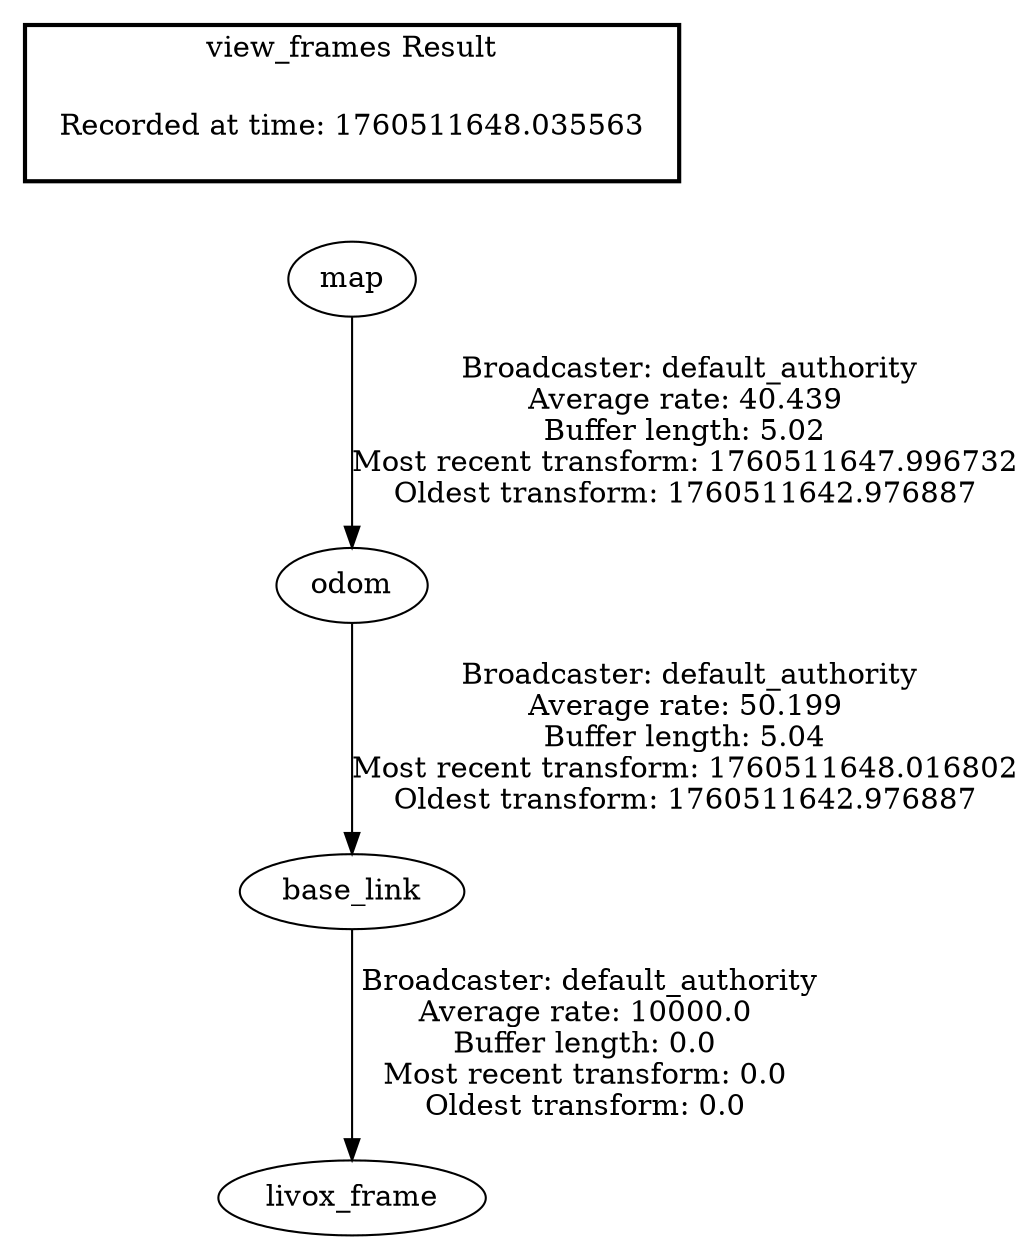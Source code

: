 digraph G {
"odom" -> "base_link"[label=" Broadcaster: default_authority\nAverage rate: 50.199\nBuffer length: 5.04\nMost recent transform: 1760511648.016802\nOldest transform: 1760511642.976887\n"];
"map" -> "odom"[label=" Broadcaster: default_authority\nAverage rate: 40.439\nBuffer length: 5.02\nMost recent transform: 1760511647.996732\nOldest transform: 1760511642.976887\n"];
"base_link" -> "livox_frame"[label=" Broadcaster: default_authority\nAverage rate: 10000.0\nBuffer length: 0.0\nMost recent transform: 0.0\nOldest transform: 0.0\n"];
edge [style=invis];
 subgraph cluster_legend { style=bold; color=black; label ="view_frames Result";
"Recorded at time: 1760511648.035563"[ shape=plaintext ] ;
}->"map";
}
